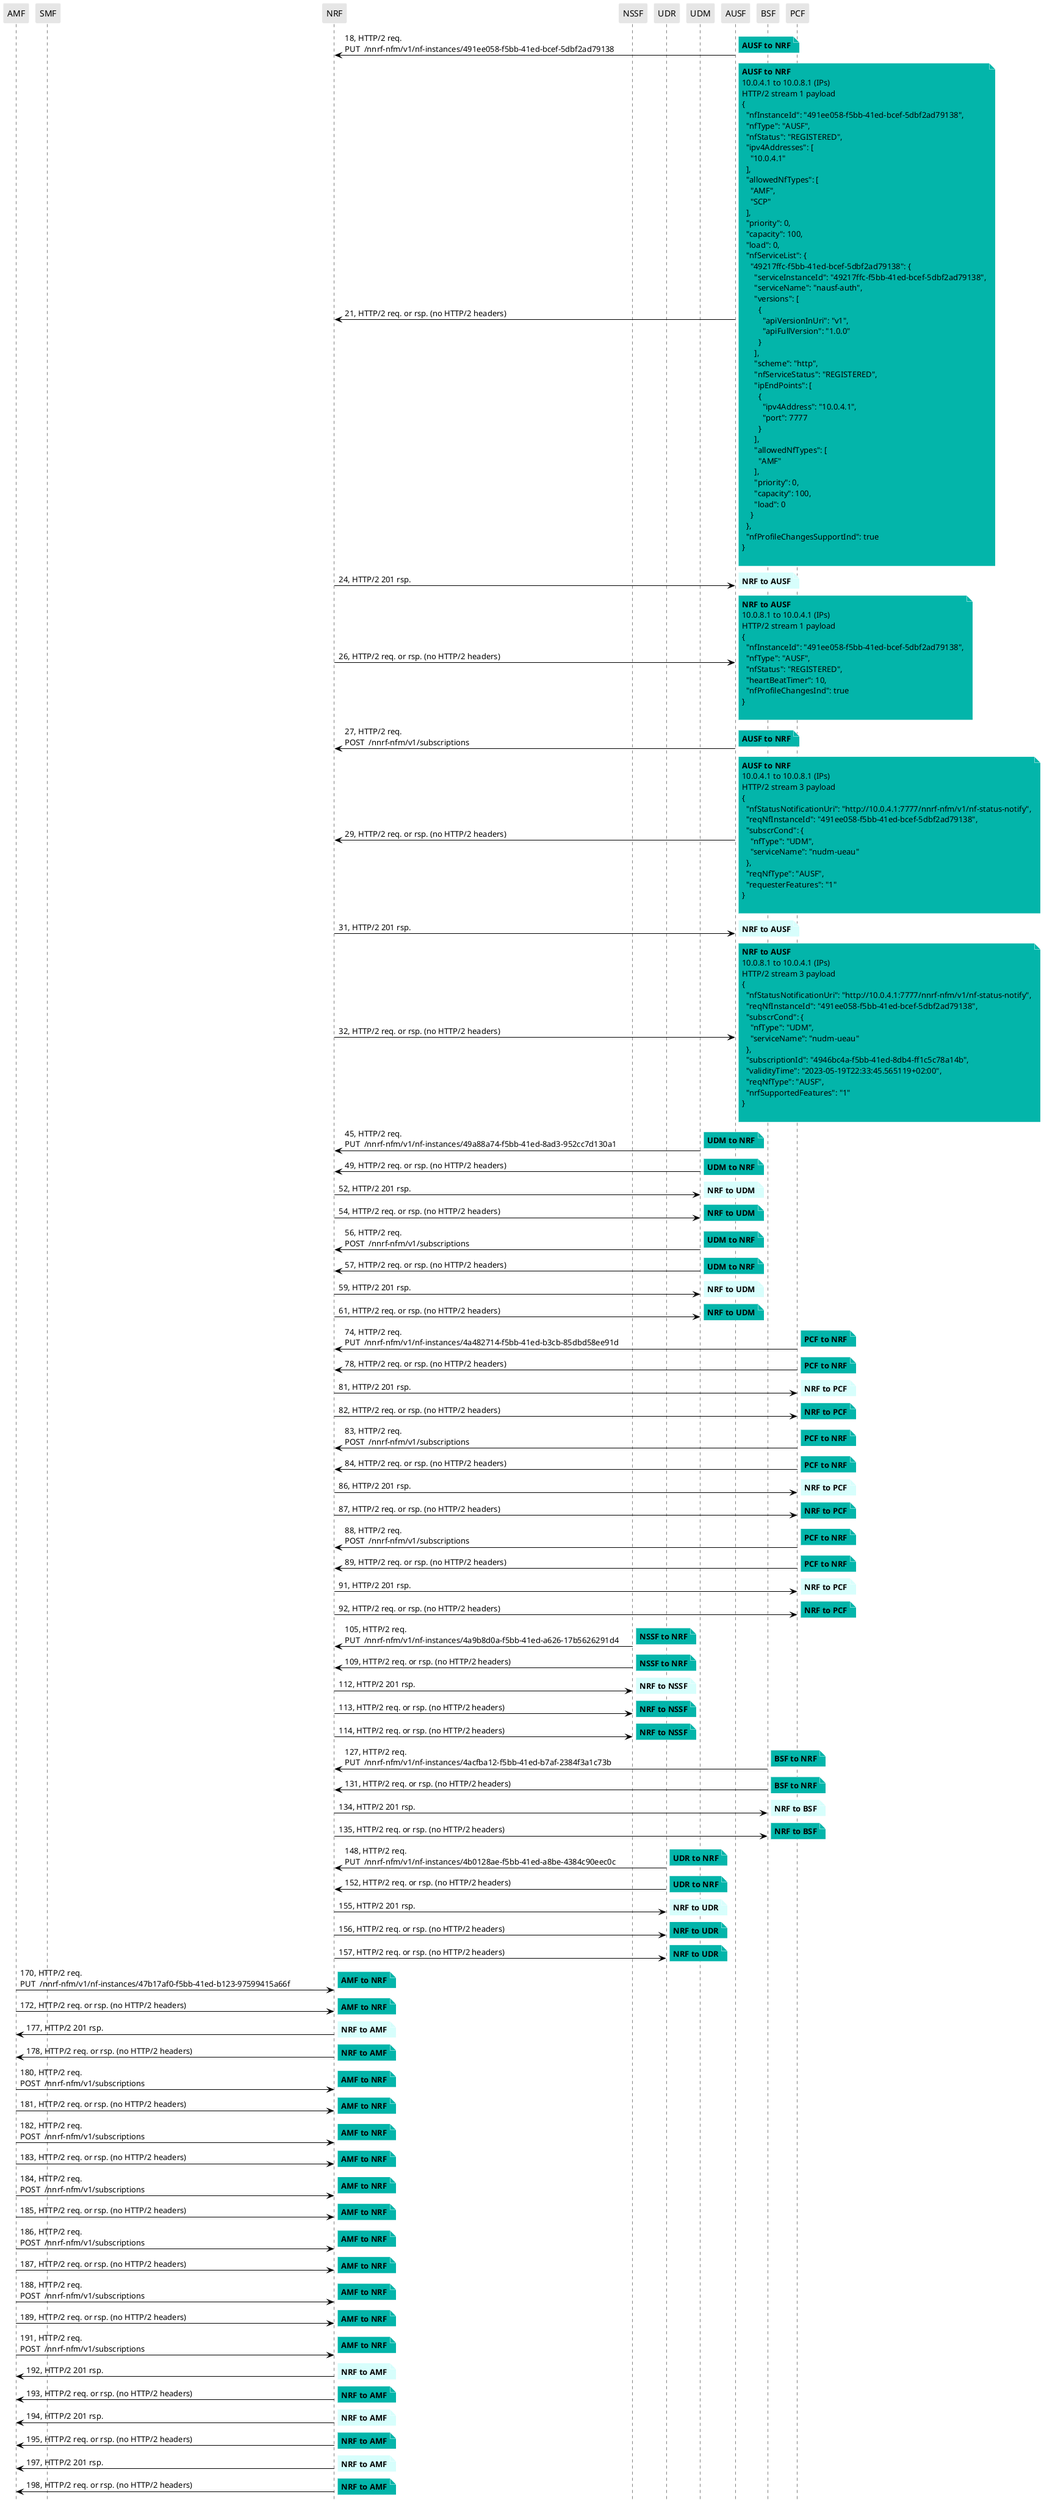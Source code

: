 @startuml
skinparam shadowing false
skinparam NoteBorderColor white
skinparam sequence {
    ArrowColor black
    LifeLineBorderColor black
    LifeLineBackgroundColor black
    ParticipantBorderColor white
    ParticipantBackgroundColor #e6e6e6
}
participant "AMF"
participant "SMF"
participant "NRF"
participant "NSSF"
participant "UDR"
participant "UDM"
participant "AUSF"
participant "BSF"
participant "PCF"

"AUSF" -> "NRF": 18, HTTP/2 req.\nPUT  /nnrf-nfm/v1/nf-instances/491ee058-f5bb-41ed-bcef-5dbf2ad79138

note right #03B5AA
**AUSF to NRF**
end note

"AUSF" -> "NRF": 21, HTTP/2 req. or rsp. (no HTTP/2 headers)

note right #03B5AA
**AUSF to NRF**
10.0.4.1 to 10.0.8.1 (IPs)
HTTP/2 stream 1 payload
{
  "nfInstanceId": "491ee058-f5bb-41ed-bcef-5dbf2ad79138",
  "nfType": "AUSF",
  "nfStatus": "REGISTERED",
  "ipv4Addresses": [
    "10.0.4.1"
  ],
  "allowedNfTypes": [
    "AMF",
    "SCP"
  ],
  "priority": 0,
  "capacity": 100,
  "load": 0,
  "nfServiceList": {
    "49217ffc-f5bb-41ed-bcef-5dbf2ad79138": {
      "serviceInstanceId": "49217ffc-f5bb-41ed-bcef-5dbf2ad79138",
      "serviceName": "nausf-auth",
      "versions": [
        {
          "apiVersionInUri": "v1",
          "apiFullVersion": "1.0.0"
        }
      ],
      "scheme": "http",
      "nfServiceStatus": "REGISTERED",
      "ipEndPoints": [
        {
          "ipv4Address": "10.0.4.1",
          "port": 7777
        }
      ],
      "allowedNfTypes": [
        "AMF"
      ],
      "priority": 0,
      "capacity": 100,
      "load": 0
    }
  },
  "nfProfileChangesSupportInd": true
}

end note

"NRF" -> "AUSF": 24, HTTP/2 201 rsp.

note right #D7FEFC
**NRF to AUSF**
end note

"NRF" -> "AUSF": 26, HTTP/2 req. or rsp. (no HTTP/2 headers)

note right #03B5AA
**NRF to AUSF**
10.0.8.1 to 10.0.4.1 (IPs)
HTTP/2 stream 1 payload
{
  "nfInstanceId": "491ee058-f5bb-41ed-bcef-5dbf2ad79138",
  "nfType": "AUSF",
  "nfStatus": "REGISTERED",
  "heartBeatTimer": 10,
  "nfProfileChangesInd": true
}

end note

"AUSF" -> "NRF": 27, HTTP/2 req.\nPOST  /nnrf-nfm/v1/subscriptions

note right #03B5AA
**AUSF to NRF**
end note

"AUSF" -> "NRF": 29, HTTP/2 req. or rsp. (no HTTP/2 headers)

note right #03B5AA
**AUSF to NRF**
10.0.4.1 to 10.0.8.1 (IPs)
HTTP/2 stream 3 payload
{
  "nfStatusNotificationUri": "http://10.0.4.1:7777/nnrf-nfm/v1/nf-status-notify",
  "reqNfInstanceId": "491ee058-f5bb-41ed-bcef-5dbf2ad79138",
  "subscrCond": {
    "nfType": "UDM",
    "serviceName": "nudm-ueau"
  },
  "reqNfType": "AUSF",
  "requesterFeatures": "1"
}

end note

"NRF" -> "AUSF": 31, HTTP/2 201 rsp.

note right #D7FEFC
**NRF to AUSF**
end note

"NRF" -> "AUSF": 32, HTTP/2 req. or rsp. (no HTTP/2 headers)

note right #03B5AA
**NRF to AUSF**
10.0.8.1 to 10.0.4.1 (IPs)
HTTP/2 stream 3 payload
{
  "nfStatusNotificationUri": "http://10.0.4.1:7777/nnrf-nfm/v1/nf-status-notify",
  "reqNfInstanceId": "491ee058-f5bb-41ed-bcef-5dbf2ad79138",
  "subscrCond": {
    "nfType": "UDM",
    "serviceName": "nudm-ueau"
  },
  "subscriptionId": "4946bc4a-f5bb-41ed-8db4-ff1c5c78a14b",
  "validityTime": "2023-05-19T22:33:45.565119+02:00",
  "reqNfType": "AUSF",
  "nrfSupportedFeatures": "1"
}

end note

"UDM" -> "NRF": 45, HTTP/2 req.\nPUT  /nnrf-nfm/v1/nf-instances/49a88a74-f5bb-41ed-8ad3-952cc7d130a1

note right #03B5AA
**UDM to NRF**
end note

"UDM" -> "NRF": 49, HTTP/2 req. or rsp. (no HTTP/2 headers)

note right #03B5AA
**UDM to NRF**
end note

"NRF" -> "UDM": 52, HTTP/2 201 rsp.

note right #D7FEFC
**NRF to UDM**
end note

"NRF" -> "UDM": 54, HTTP/2 req. or rsp. (no HTTP/2 headers)

note right #03B5AA
**NRF to UDM**
end note

"UDM" -> "NRF": 56, HTTP/2 req.\nPOST  /nnrf-nfm/v1/subscriptions

note right #03B5AA
**UDM to NRF**
end note

"UDM" -> "NRF": 57, HTTP/2 req. or rsp. (no HTTP/2 headers)

note right #03B5AA
**UDM to NRF**
end note

"NRF" -> "UDM": 59, HTTP/2 201 rsp.

note right #D7FEFC
**NRF to UDM**
end note

"NRF" -> "UDM": 61, HTTP/2 req. or rsp. (no HTTP/2 headers)

note right #03B5AA
**NRF to UDM**
end note

"PCF" -> "NRF": 74, HTTP/2 req.\nPUT  /nnrf-nfm/v1/nf-instances/4a482714-f5bb-41ed-b3cb-85dbd58ee91d

note right #03B5AA
**PCF to NRF**
end note

"PCF" -> "NRF": 78, HTTP/2 req. or rsp. (no HTTP/2 headers)

note right #03B5AA
**PCF to NRF**
end note

"NRF" -> "PCF": 81, HTTP/2 201 rsp.

note right #D7FEFC
**NRF to PCF**
end note

"NRF" -> "PCF": 82, HTTP/2 req. or rsp. (no HTTP/2 headers)

note right #03B5AA
**NRF to PCF**
end note

"PCF" -> "NRF": 83, HTTP/2 req.\nPOST  /nnrf-nfm/v1/subscriptions

note right #03B5AA
**PCF to NRF**
end note

"PCF" -> "NRF": 84, HTTP/2 req. or rsp. (no HTTP/2 headers)

note right #03B5AA
**PCF to NRF**
end note

"NRF" -> "PCF": 86, HTTP/2 201 rsp.

note right #D7FEFC
**NRF to PCF**
end note

"NRF" -> "PCF": 87, HTTP/2 req. or rsp. (no HTTP/2 headers)

note right #03B5AA
**NRF to PCF**
end note

"PCF" -> "NRF": 88, HTTP/2 req.\nPOST  /nnrf-nfm/v1/subscriptions

note right #03B5AA
**PCF to NRF**
end note

"PCF" -> "NRF": 89, HTTP/2 req. or rsp. (no HTTP/2 headers)

note right #03B5AA
**PCF to NRF**
end note

"NRF" -> "PCF": 91, HTTP/2 201 rsp.

note right #D7FEFC
**NRF to PCF**
end note

"NRF" -> "PCF": 92, HTTP/2 req. or rsp. (no HTTP/2 headers)

note right #03B5AA
**NRF to PCF**
end note

"NSSF" -> "NRF": 105, HTTP/2 req.\nPUT  /nnrf-nfm/v1/nf-instances/4a9b8d0a-f5bb-41ed-a626-17b5626291d4

note right #03B5AA
**NSSF to NRF**
end note

"NSSF" -> "NRF": 109, HTTP/2 req. or rsp. (no HTTP/2 headers)

note right #03B5AA
**NSSF to NRF**
end note

"NRF" -> "NSSF": 112, HTTP/2 201 rsp.

note right #D7FEFC
**NRF to NSSF**
end note

"NRF" -> "NSSF": 113, HTTP/2 req. or rsp. (no HTTP/2 headers)

note right #03B5AA
**NRF to NSSF**
end note

"NRF" -> "NSSF": 114, HTTP/2 req. or rsp. (no HTTP/2 headers)

note right #03B5AA
**NRF to NSSF**
end note

"BSF" -> "NRF": 127, HTTP/2 req.\nPUT  /nnrf-nfm/v1/nf-instances/4acfba12-f5bb-41ed-b7af-2384f3a1c73b

note right #03B5AA
**BSF to NRF**
end note

"BSF" -> "NRF": 131, HTTP/2 req. or rsp. (no HTTP/2 headers)

note right #03B5AA
**BSF to NRF**
end note

"NRF" -> "BSF": 134, HTTP/2 201 rsp.

note right #D7FEFC
**NRF to BSF**
end note

"NRF" -> "BSF": 135, HTTP/2 req. or rsp. (no HTTP/2 headers)

note right #03B5AA
**NRF to BSF**
end note

"UDR" -> "NRF": 148, HTTP/2 req.\nPUT  /nnrf-nfm/v1/nf-instances/4b0128ae-f5bb-41ed-a8be-4384c90eec0c

note right #03B5AA
**UDR to NRF**
end note

"UDR" -> "NRF": 152, HTTP/2 req. or rsp. (no HTTP/2 headers)

note right #03B5AA
**UDR to NRF**
end note

"NRF" -> "UDR": 155, HTTP/2 201 rsp.

note right #D7FEFC
**NRF to UDR**
end note

"NRF" -> "UDR": 156, HTTP/2 req. or rsp. (no HTTP/2 headers)

note right #03B5AA
**NRF to UDR**
end note

"NRF" -> "UDR": 157, HTTP/2 req. or rsp. (no HTTP/2 headers)

note right #03B5AA
**NRF to UDR**
end note

"AMF" -> "NRF": 170, HTTP/2 req.\nPUT  /nnrf-nfm/v1/nf-instances/47b17af0-f5bb-41ed-b123-97599415a66f

note right #03B5AA
**AMF to NRF**
end note

"AMF" -> "NRF": 172, HTTP/2 req. or rsp. (no HTTP/2 headers)

note right #03B5AA
**AMF to NRF**
end note

"NRF" -> "AMF": 177, HTTP/2 201 rsp.

note right #D7FEFC
**NRF to AMF**
end note

"NRF" -> "AMF": 178, HTTP/2 req. or rsp. (no HTTP/2 headers)

note right #03B5AA
**NRF to AMF**
end note

"AMF" -> "NRF": 180, HTTP/2 req.\nPOST  /nnrf-nfm/v1/subscriptions

note right #03B5AA
**AMF to NRF**
end note

"AMF" -> "NRF": 181, HTTP/2 req. or rsp. (no HTTP/2 headers)

note right #03B5AA
**AMF to NRF**
end note

"AMF" -> "NRF": 182, HTTP/2 req.\nPOST  /nnrf-nfm/v1/subscriptions

note right #03B5AA
**AMF to NRF**
end note

"AMF" -> "NRF": 183, HTTP/2 req. or rsp. (no HTTP/2 headers)

note right #03B5AA
**AMF to NRF**
end note

"AMF" -> "NRF": 184, HTTP/2 req.\nPOST  /nnrf-nfm/v1/subscriptions

note right #03B5AA
**AMF to NRF**
end note

"AMF" -> "NRF": 185, HTTP/2 req. or rsp. (no HTTP/2 headers)

note right #03B5AA
**AMF to NRF**
end note

"AMF" -> "NRF": 186, HTTP/2 req.\nPOST  /nnrf-nfm/v1/subscriptions

note right #03B5AA
**AMF to NRF**
end note

"AMF" -> "NRF": 187, HTTP/2 req. or rsp. (no HTTP/2 headers)

note right #03B5AA
**AMF to NRF**
end note

"AMF" -> "NRF": 188, HTTP/2 req.\nPOST  /nnrf-nfm/v1/subscriptions

note right #03B5AA
**AMF to NRF**
end note

"AMF" -> "NRF": 189, HTTP/2 req. or rsp. (no HTTP/2 headers)

note right #03B5AA
**AMF to NRF**
end note

"AMF" -> "NRF": 191, HTTP/2 req.\nPOST  /nnrf-nfm/v1/subscriptions

note right #03B5AA
**AMF to NRF**
end note

"NRF" -> "AMF": 192, HTTP/2 201 rsp.

note right #D7FEFC
**NRF to AMF**
end note

"NRF" -> "AMF": 193, HTTP/2 req. or rsp. (no HTTP/2 headers)

note right #03B5AA
**NRF to AMF**
end note

"NRF" -> "AMF": 194, HTTP/2 201 rsp.

note right #D7FEFC
**NRF to AMF**
end note

"NRF" -> "AMF": 195, HTTP/2 req. or rsp. (no HTTP/2 headers)

note right #03B5AA
**NRF to AMF**
end note

"NRF" -> "AMF": 197, HTTP/2 201 rsp.

note right #D7FEFC
**NRF to AMF**
end note

"NRF" -> "AMF": 198, HTTP/2 req. or rsp. (no HTTP/2 headers)

note right #03B5AA
**NRF to AMF**
end note

"NRF" -> "AMF": 200, HTTP/2 201 rsp.

note right #D7FEFC
**NRF to AMF**
end note

"NRF" -> "AMF": 201, HTTP/2 req. or rsp. (no HTTP/2 headers)

note right #03B5AA
**NRF to AMF**
end note

"NRF" -> "AMF": 203, HTTP/2 201 rsp.

note right #D7FEFC
**NRF to AMF**
end note

"NRF" -> "AMF": 204, HTTP/2 req. or rsp. (no HTTP/2 headers)

note right #03B5AA
**NRF to AMF**
end note

"NRF" -> "AMF": 206, HTTP/2 201 rsp.

note right #D7FEFC
**NRF to AMF**
end note

"NRF" -> "AMF": 207, HTTP/2 req. or rsp. (no HTTP/2 headers)

note right #03B5AA
**NRF to AMF**
end note

"SMF" -> "NRF": 218, HTTP/2 req.\nPUT  /nnrf-nfm/v1/nf-instances/479bc02a-f5bb-41ed-b387-c91258944675

note right #03B5AA
**SMF to NRF**
end note

"SMF" -> "NRF": 220, HTTP/2 req. or rsp. (no HTTP/2 headers)

note right #03B5AA
**SMF to NRF**
end note

"NRF" -> "SMF": 226, HTTP/2 201 rsp.

note right #D7FEFC
**NRF to SMF**
end note

"NRF" -> "SMF": 228, HTTP/2 req. or rsp. (no HTTP/2 headers)

note right #03B5AA
**NRF to SMF**
end note

"SMF" -> "NRF": 231, HTTP/2 req.\nPOST  /nnrf-nfm/v1/subscriptions

note right #03B5AA
**SMF to NRF**
end note

"SMF" -> "NRF": 232, HTTP/2 req. or rsp. (no HTTP/2 headers)

note right #03B5AA
**SMF to NRF**
end note

"SMF" -> "NRF": 233, HTTP/2 req.\nPOST  /nnrf-nfm/v1/subscriptions

note right #03B5AA
**SMF to NRF**
end note

"SMF" -> "NRF": 234, HTTP/2 req. or rsp. (no HTTP/2 headers)

note right #03B5AA
**SMF to NRF**
end note

"SMF" -> "NRF": 235, HTTP/2 req.\nPOST  /nnrf-nfm/v1/subscriptions

note right #03B5AA
**SMF to NRF**
end note

"SMF" -> "NRF": 236, HTTP/2 req. or rsp. (no HTTP/2 headers)

note right #03B5AA
**SMF to NRF**
end note

"NRF" -> "SMF": 238, HTTP/2 201 rsp.

note right #D7FEFC
**NRF to SMF**
end note

"NRF" -> "SMF": 239, HTTP/2 req. or rsp. (no HTTP/2 headers)

note right #03B5AA
**NRF to SMF**
end note

"NRF" -> "SMF": 240, HTTP/2 201 rsp.

note right #D7FEFC
**NRF to SMF**
end note

"NRF" -> "SMF": 241, HTTP/2 req. or rsp. (no HTTP/2 headers)

note right #03B5AA
**NRF to SMF**
end note

"NRF" -> "SMF": 243, HTTP/2 201 rsp.

note right #D7FEFC
**NRF to SMF**
end note

"NRF" -> "SMF": 244, HTTP/2 req. or rsp. (no HTTP/2 headers)

note right #03B5AA
**NRF to SMF**
end note

"AUSF" -> "NRF": 246, HTTP/2 req.\nPATCH  /nnrf-nfm/v1/nf-instances/491ee058-f5bb-41ed-bcef-5dbf2ad79138

note right #03B5AA
**AUSF to NRF**
end note

"AUSF" -> "NRF": 248, HTTP/2 req. or rsp. (no HTTP/2 headers)

note right #03B5AA
**AUSF to NRF**
10.0.4.1 to 10.0.8.1 (IPs)
HTTP/2 stream 5 payload
[
  {
    "op": "replace",
    "path": "/nfStatus",
    "value": "REGISTERED"
  }
]

end note

"NRF" -> "AUSF": 250, HTTP/2 204 rsp.

note right #D7FEFC
**NRF to AUSF**
end note

"UDM" -> "NRF": 252, HTTP/2 req.\nPATCH  /nnrf-nfm/v1/nf-instances/49a88a74-f5bb-41ed-8ad3-952cc7d130a1

note right #03B5AA
**UDM to NRF**
end note

"UDM" -> "NRF": 253, HTTP/2 req. or rsp. (no HTTP/2 headers)

note right #03B5AA
**UDM to NRF**
end note

"NRF" -> "UDM": 255, HTTP/2 204 rsp.

note right #D7FEFC
**NRF to UDM**
end note

"PCF" -> "NRF": 257, HTTP/2 req.\nPATCH  /nnrf-nfm/v1/nf-instances/4a482714-f5bb-41ed-b3cb-85dbd58ee91d

note right #03B5AA
**PCF to NRF**
end note

"PCF" -> "NRF": 258, HTTP/2 req. or rsp. (no HTTP/2 headers)

note right #03B5AA
**PCF to NRF**
end note

"NRF" -> "PCF": 260, HTTP/2 204 rsp.

note right #D7FEFC
**NRF to PCF**
end note

"NSSF" -> "NRF": 262, HTTP/2 req.\nPATCH  /nnrf-nfm/v1/nf-instances/4a9b8d0a-f5bb-41ed-a626-17b5626291d4

note right #03B5AA
**NSSF to NRF**
end note

"NSSF" -> "NRF": 263, HTTP/2 req. or rsp. (no HTTP/2 headers)

note right #03B5AA
**NSSF to NRF**
end note

"NRF" -> "NSSF": 265, HTTP/2 204 rsp.

note right #D7FEFC
**NRF to NSSF**
end note

"BSF" -> "NRF": 267, HTTP/2 req.\nPATCH  /nnrf-nfm/v1/nf-instances/4acfba12-f5bb-41ed-b7af-2384f3a1c73b

note right #03B5AA
**BSF to NRF**
end note

"BSF" -> "NRF": 268, HTTP/2 req. or rsp. (no HTTP/2 headers)

note right #03B5AA
**BSF to NRF**
end note

"NRF" -> "BSF": 270, HTTP/2 204 rsp.

note right #D7FEFC
**NRF to BSF**
end note

@enduml
